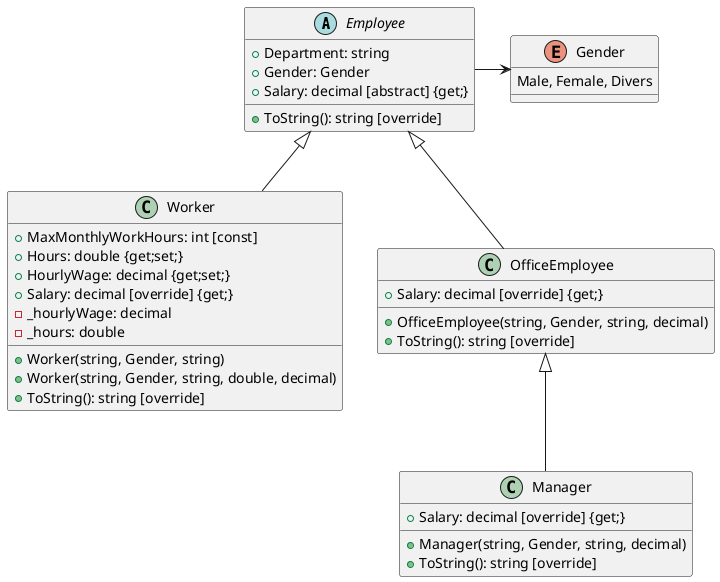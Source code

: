 ﻿@startuml

abstract class Employee {
    +Department: string
    +Gender: Gender
    +Salary: decimal [abstract] {get;}
    +ToString(): string [override]
}
enum Gender {
    Male, Female, Divers
}

class Worker {
    +MaxMonthlyWorkHours: int [const]
    +Hours: double {get;set;}
    +HourlyWage: decimal {get;set;}
    +Salary: decimal [override] {get;}    
    +Worker(string, Gender, string)
    +Worker(string, Gender, string, double, decimal)    
    +ToString(): string [override]   
    -_hourlyWage: decimal
    -_hours: double
}

class OfficeEmployee {
    +Salary: decimal [override] {get;}    
    +OfficeEmployee(string, Gender, string, decimal)
    +ToString(): string [override]
}

class Manager {
    +Salary: decimal [override] {get;}    
    +Manager(string, Gender, string, decimal)
    +ToString(): string [override]
}

Employee <|-- OfficeEmployee
Employee <|-- Worker
OfficeEmployee <|-- Manager
Employee -> Gender

@enduml